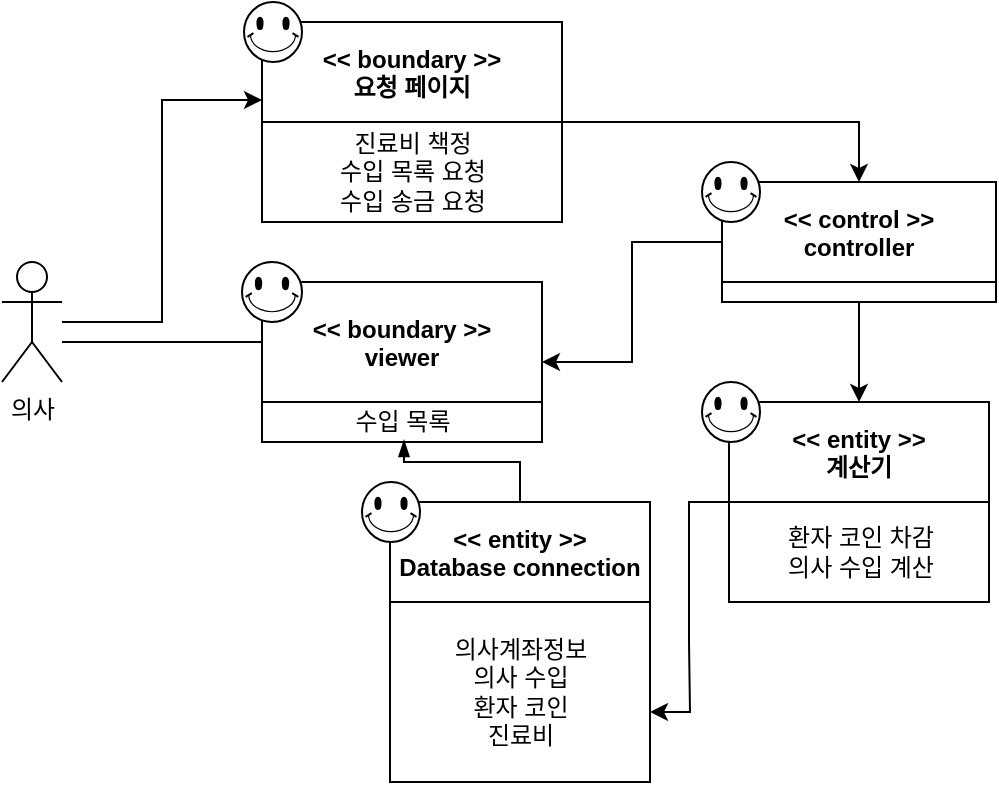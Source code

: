 <mxfile version="14.6.6" type="github">
  <diagram id="vxmuDIaz38fqzsAZQks_" name="Page-1">
    <mxGraphModel dx="946" dy="544" grid="1" gridSize="10" guides="1" tooltips="1" connect="1" arrows="1" fold="1" page="1" pageScale="1" pageWidth="827" pageHeight="1169" math="0" shadow="0">
      <root>
        <mxCell id="0" />
        <mxCell id="1" parent="0" />
        <mxCell id="Y23VU7PuElIZQioHlM2i-16" style="edgeStyle=orthogonalEdgeStyle;rounded=0;orthogonalLoop=1;jettySize=auto;html=1;entryX=0;entryY=0.39;entryDx=0;entryDy=0;entryPerimeter=0;" edge="1" parent="1" source="Y23VU7PuElIZQioHlM2i-1" target="Y23VU7PuElIZQioHlM2i-9">
          <mxGeometry relative="1" as="geometry" />
        </mxCell>
        <mxCell id="Y23VU7PuElIZQioHlM2i-1" value="의사" style="shape=umlActor;verticalLabelPosition=bottom;verticalAlign=top;html=1;outlineConnect=0;" vertex="1" parent="1">
          <mxGeometry x="90" y="200" width="30" height="60" as="geometry" />
        </mxCell>
        <mxCell id="Y23VU7PuElIZQioHlM2i-14" style="edgeStyle=orthogonalEdgeStyle;rounded=0;orthogonalLoop=1;jettySize=auto;html=1;" edge="1" parent="1" source="Y23VU7PuElIZQioHlM2i-4">
          <mxGeometry relative="1" as="geometry">
            <mxPoint x="518.5" y="270" as="targetPoint" />
          </mxGeometry>
        </mxCell>
        <mxCell id="Y23VU7PuElIZQioHlM2i-17" style="edgeStyle=orthogonalEdgeStyle;rounded=0;orthogonalLoop=1;jettySize=auto;html=1;" edge="1" parent="1" source="Y23VU7PuElIZQioHlM2i-4" target="Y23VU7PuElIZQioHlM2i-10">
          <mxGeometry relative="1" as="geometry" />
        </mxCell>
        <mxCell id="Y23VU7PuElIZQioHlM2i-4" value="&lt;&lt; control &gt;&gt;&#xa;controller" style="swimlane;startSize=50;" vertex="1" parent="1">
          <mxGeometry x="450" y="160" width="137" height="60" as="geometry" />
        </mxCell>
        <mxCell id="Y23VU7PuElIZQioHlM2i-20" style="edgeStyle=orthogonalEdgeStyle;rounded=0;orthogonalLoop=1;jettySize=auto;html=1;entryX=0.517;entryY=0.95;entryDx=0;entryDy=0;entryPerimeter=0;endArrow=blockThin;endFill=1;" edge="1" parent="1" source="Y23VU7PuElIZQioHlM2i-5" target="Y23VU7PuElIZQioHlM2i-19">
          <mxGeometry relative="1" as="geometry" />
        </mxCell>
        <mxCell id="Y23VU7PuElIZQioHlM2i-5" value="&lt;&lt; entity &gt;&gt;&#xa;Database connection" style="swimlane;startSize=50;" vertex="1" parent="1">
          <mxGeometry x="284" y="320" width="130" height="140" as="geometry" />
        </mxCell>
        <mxCell id="Y23VU7PuElIZQioHlM2i-7" value="의사계좌정보&lt;br&gt;의사 수입&lt;br&gt;환자 코인&lt;br&gt;진료비" style="text;html=1;align=center;verticalAlign=middle;resizable=0;points=[];autosize=1;strokeColor=none;" vertex="1" parent="Y23VU7PuElIZQioHlM2i-5">
          <mxGeometry x="25" y="65" width="80" height="60" as="geometry" />
        </mxCell>
        <mxCell id="Y23VU7PuElIZQioHlM2i-22" value="" style="verticalLabelPosition=bottom;verticalAlign=top;html=1;shape=mxgraph.basic.smiley" vertex="1" parent="Y23VU7PuElIZQioHlM2i-5">
          <mxGeometry x="-14" y="-10" width="29" height="30" as="geometry" />
        </mxCell>
        <mxCell id="Y23VU7PuElIZQioHlM2i-15" style="edgeStyle=orthogonalEdgeStyle;rounded=0;orthogonalLoop=1;jettySize=auto;html=1;entryX=1;entryY=0.75;entryDx=0;entryDy=0;" edge="1" parent="1" source="Y23VU7PuElIZQioHlM2i-6" target="Y23VU7PuElIZQioHlM2i-5">
          <mxGeometry relative="1" as="geometry" />
        </mxCell>
        <mxCell id="Y23VU7PuElIZQioHlM2i-6" value="&lt;&lt; entity &gt;&gt;&#xa;계산기" style="swimlane;startSize=50;" vertex="1" parent="1">
          <mxGeometry x="453.5" y="270" width="130" height="100" as="geometry" />
        </mxCell>
        <mxCell id="Y23VU7PuElIZQioHlM2i-8" value="환자 코인 차감&lt;br&gt;의사 수입 계산" style="text;html=1;align=center;verticalAlign=middle;resizable=0;points=[];autosize=1;strokeColor=none;" vertex="1" parent="Y23VU7PuElIZQioHlM2i-6">
          <mxGeometry x="25" y="60" width="80" height="30" as="geometry" />
        </mxCell>
        <mxCell id="Y23VU7PuElIZQioHlM2i-25" value="" style="verticalLabelPosition=bottom;verticalAlign=top;html=1;shape=mxgraph.basic.smiley" vertex="1" parent="Y23VU7PuElIZQioHlM2i-6">
          <mxGeometry x="-13.5" y="-10" width="29" height="30" as="geometry" />
        </mxCell>
        <mxCell id="Y23VU7PuElIZQioHlM2i-13" style="edgeStyle=orthogonalEdgeStyle;rounded=0;orthogonalLoop=1;jettySize=auto;html=1;entryX=0.5;entryY=0;entryDx=0;entryDy=0;" edge="1" parent="1" source="Y23VU7PuElIZQioHlM2i-9" target="Y23VU7PuElIZQioHlM2i-4">
          <mxGeometry relative="1" as="geometry" />
        </mxCell>
        <mxCell id="Y23VU7PuElIZQioHlM2i-9" value="&lt;&lt; boundary &gt;&gt;&#xa;요청 페이지" style="swimlane;startSize=50;" vertex="1" parent="1">
          <mxGeometry x="220" y="80" width="150" height="100" as="geometry" />
        </mxCell>
        <mxCell id="Y23VU7PuElIZQioHlM2i-11" value="진료비 책정&lt;br&gt;수입 목록 요청&lt;br&gt;수입 송금 요청" style="text;html=1;align=center;verticalAlign=middle;resizable=0;points=[];autosize=1;strokeColor=none;" vertex="1" parent="Y23VU7PuElIZQioHlM2i-9">
          <mxGeometry x="35" y="50" width="80" height="50" as="geometry" />
        </mxCell>
        <mxCell id="Y23VU7PuElIZQioHlM2i-26" value="" style="verticalLabelPosition=bottom;verticalAlign=top;html=1;shape=mxgraph.basic.smiley" vertex="1" parent="Y23VU7PuElIZQioHlM2i-9">
          <mxGeometry x="-9" y="-10" width="29" height="30" as="geometry" />
        </mxCell>
        <mxCell id="Y23VU7PuElIZQioHlM2i-18" style="edgeStyle=orthogonalEdgeStyle;rounded=0;orthogonalLoop=1;jettySize=auto;html=1;endArrow=none;endFill=0;" edge="1" parent="1" source="Y23VU7PuElIZQioHlM2i-10" target="Y23VU7PuElIZQioHlM2i-1">
          <mxGeometry relative="1" as="geometry">
            <Array as="points">
              <mxPoint x="170" y="240" />
              <mxPoint x="170" y="240" />
            </Array>
          </mxGeometry>
        </mxCell>
        <mxCell id="Y23VU7PuElIZQioHlM2i-10" value="&lt;&lt; boundary &gt;&gt;&#xa;viewer" style="swimlane;startSize=60;" vertex="1" parent="1">
          <mxGeometry x="220" y="210" width="140" height="80" as="geometry" />
        </mxCell>
        <mxCell id="Y23VU7PuElIZQioHlM2i-19" value="수입 목록" style="text;html=1;align=center;verticalAlign=middle;resizable=0;points=[];autosize=1;strokeColor=none;" vertex="1" parent="Y23VU7PuElIZQioHlM2i-10">
          <mxGeometry x="40" y="60" width="60" height="20" as="geometry" />
        </mxCell>
        <mxCell id="Y23VU7PuElIZQioHlM2i-24" value="" style="verticalLabelPosition=bottom;verticalAlign=top;html=1;shape=mxgraph.basic.smiley" vertex="1" parent="Y23VU7PuElIZQioHlM2i-10">
          <mxGeometry x="-10" y="-10" width="30" height="30" as="geometry" />
        </mxCell>
        <mxCell id="Y23VU7PuElIZQioHlM2i-27" value="" style="verticalLabelPosition=bottom;verticalAlign=top;html=1;shape=mxgraph.basic.smiley" vertex="1" parent="1">
          <mxGeometry x="440" y="150" width="29" height="30" as="geometry" />
        </mxCell>
      </root>
    </mxGraphModel>
  </diagram>
</mxfile>
